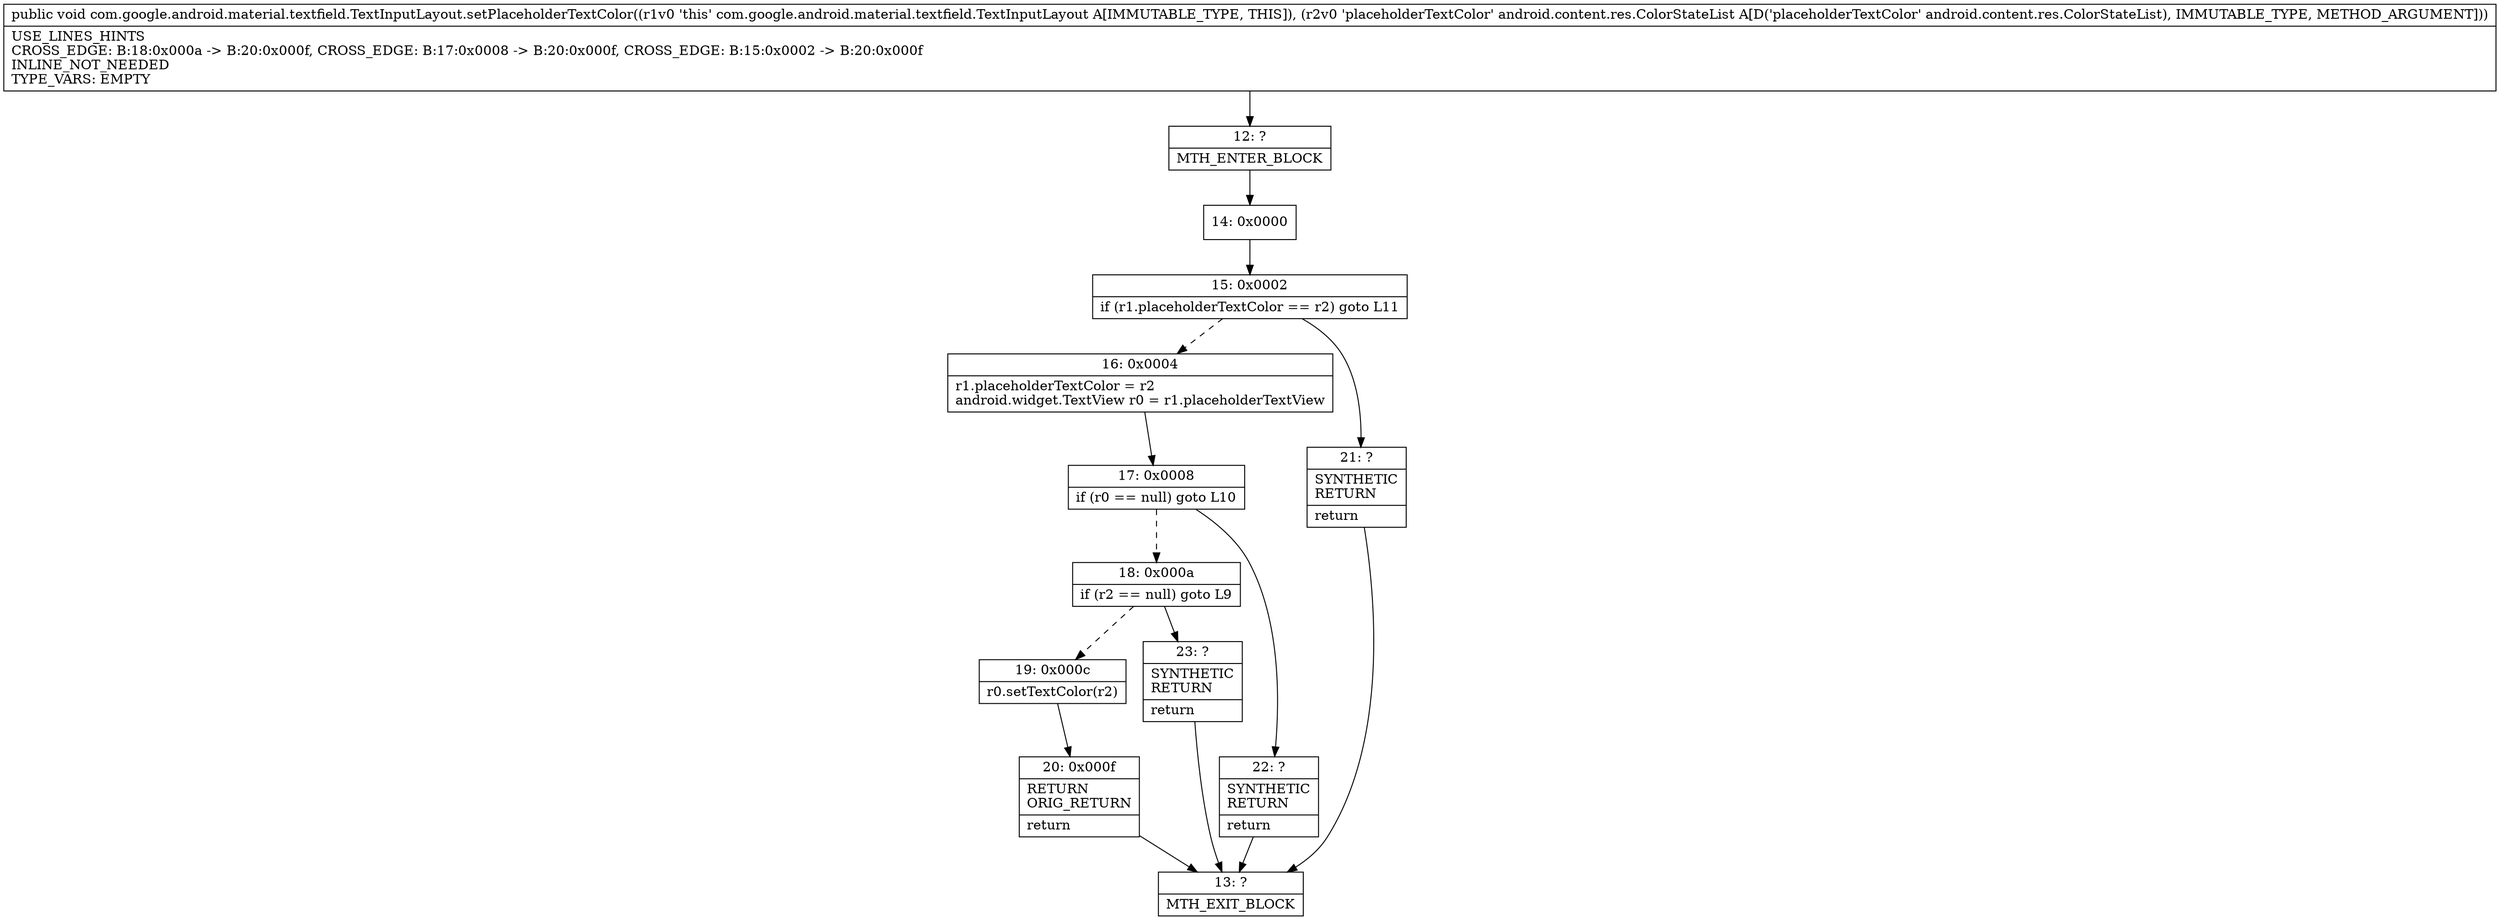 digraph "CFG forcom.google.android.material.textfield.TextInputLayout.setPlaceholderTextColor(Landroid\/content\/res\/ColorStateList;)V" {
Node_12 [shape=record,label="{12\:\ ?|MTH_ENTER_BLOCK\l}"];
Node_14 [shape=record,label="{14\:\ 0x0000}"];
Node_15 [shape=record,label="{15\:\ 0x0002|if (r1.placeholderTextColor == r2) goto L11\l}"];
Node_16 [shape=record,label="{16\:\ 0x0004|r1.placeholderTextColor = r2\landroid.widget.TextView r0 = r1.placeholderTextView\l}"];
Node_17 [shape=record,label="{17\:\ 0x0008|if (r0 == null) goto L10\l}"];
Node_18 [shape=record,label="{18\:\ 0x000a|if (r2 == null) goto L9\l}"];
Node_19 [shape=record,label="{19\:\ 0x000c|r0.setTextColor(r2)\l}"];
Node_20 [shape=record,label="{20\:\ 0x000f|RETURN\lORIG_RETURN\l|return\l}"];
Node_13 [shape=record,label="{13\:\ ?|MTH_EXIT_BLOCK\l}"];
Node_23 [shape=record,label="{23\:\ ?|SYNTHETIC\lRETURN\l|return\l}"];
Node_22 [shape=record,label="{22\:\ ?|SYNTHETIC\lRETURN\l|return\l}"];
Node_21 [shape=record,label="{21\:\ ?|SYNTHETIC\lRETURN\l|return\l}"];
MethodNode[shape=record,label="{public void com.google.android.material.textfield.TextInputLayout.setPlaceholderTextColor((r1v0 'this' com.google.android.material.textfield.TextInputLayout A[IMMUTABLE_TYPE, THIS]), (r2v0 'placeholderTextColor' android.content.res.ColorStateList A[D('placeholderTextColor' android.content.res.ColorStateList), IMMUTABLE_TYPE, METHOD_ARGUMENT]))  | USE_LINES_HINTS\lCROSS_EDGE: B:18:0x000a \-\> B:20:0x000f, CROSS_EDGE: B:17:0x0008 \-\> B:20:0x000f, CROSS_EDGE: B:15:0x0002 \-\> B:20:0x000f\lINLINE_NOT_NEEDED\lTYPE_VARS: EMPTY\l}"];
MethodNode -> Node_12;Node_12 -> Node_14;
Node_14 -> Node_15;
Node_15 -> Node_16[style=dashed];
Node_15 -> Node_21;
Node_16 -> Node_17;
Node_17 -> Node_18[style=dashed];
Node_17 -> Node_22;
Node_18 -> Node_19[style=dashed];
Node_18 -> Node_23;
Node_19 -> Node_20;
Node_20 -> Node_13;
Node_23 -> Node_13;
Node_22 -> Node_13;
Node_21 -> Node_13;
}

